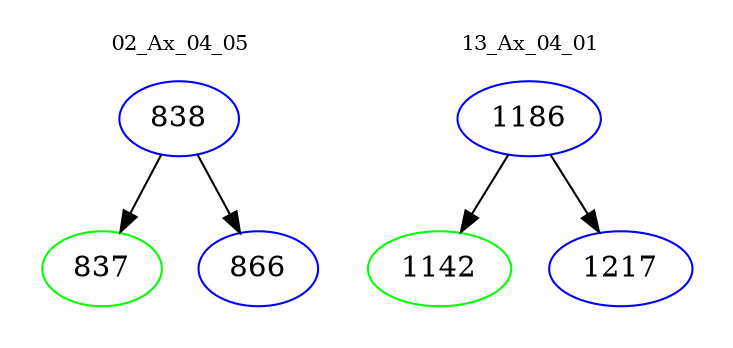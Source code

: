 digraph{
subgraph cluster_0 {
color = white
label = "02_Ax_04_05";
fontsize=10;
T0_838 [label="838", color="blue"]
T0_838 -> T0_837 [color="black"]
T0_837 [label="837", color="green"]
T0_838 -> T0_866 [color="black"]
T0_866 [label="866", color="blue"]
}
subgraph cluster_1 {
color = white
label = "13_Ax_04_01";
fontsize=10;
T1_1186 [label="1186", color="blue"]
T1_1186 -> T1_1142 [color="black"]
T1_1142 [label="1142", color="green"]
T1_1186 -> T1_1217 [color="black"]
T1_1217 [label="1217", color="blue"]
}
}
